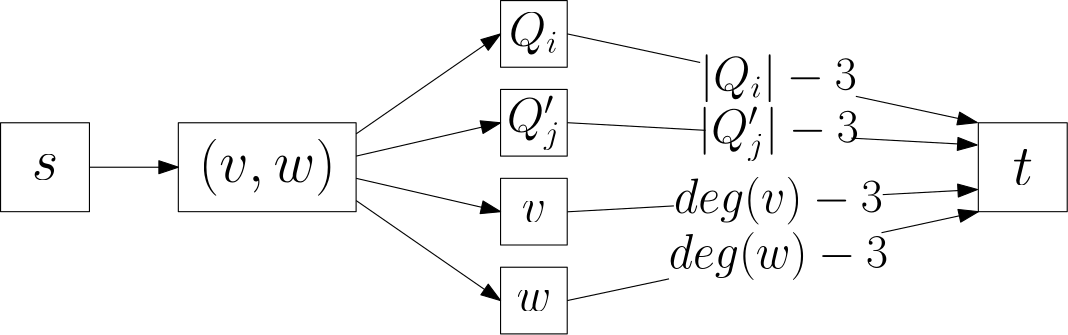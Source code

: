 <?xml version="1.0"?>
<!DOCTYPE ipe SYSTEM "ipe.dtd">
<ipe version="70206" creator="Ipe 7.2.7">
<info created="D:20190527180651" modified="D:20190625191943"/>
<ipestyle name="basic">
<symbol name="arrow/arc(spx)">
<path stroke="sym-stroke" fill="sym-stroke" pen="sym-pen">
0 0 m
-1 0.333 l
-1 -0.333 l
h
</path>
</symbol>
<symbol name="arrow/farc(spx)">
<path stroke="sym-stroke" fill="white" pen="sym-pen">
0 0 m
-1 0.333 l
-1 -0.333 l
h
</path>
</symbol>
<symbol name="arrow/ptarc(spx)">
<path stroke="sym-stroke" fill="sym-stroke" pen="sym-pen">
0 0 m
-1 0.333 l
-0.8 0 l
-1 -0.333 l
h
</path>
</symbol>
<symbol name="arrow/fptarc(spx)">
<path stroke="sym-stroke" fill="white" pen="sym-pen">
0 0 m
-1 0.333 l
-0.8 0 l
-1 -0.333 l
h
</path>
</symbol>
<symbol name="mark/circle(sx)" transformations="translations">
<path fill="sym-stroke">
0.6 0 0 0.6 0 0 e
0.4 0 0 0.4 0 0 e
</path>
</symbol>
<symbol name="mark/disk(sx)" transformations="translations">
<path fill="sym-stroke">
0.6 0 0 0.6 0 0 e
</path>
</symbol>
<symbol name="mark/fdisk(sfx)" transformations="translations">
<group>
<path fill="sym-fill">
0.5 0 0 0.5 0 0 e
</path>
<path fill="sym-stroke" fillrule="eofill">
0.6 0 0 0.6 0 0 e
0.4 0 0 0.4 0 0 e
</path>
</group>
</symbol>
<symbol name="mark/box(sx)" transformations="translations">
<path fill="sym-stroke" fillrule="eofill">
-0.6 -0.6 m
0.6 -0.6 l
0.6 0.6 l
-0.6 0.6 l
h
-0.4 -0.4 m
0.4 -0.4 l
0.4 0.4 l
-0.4 0.4 l
h
</path>
</symbol>
<symbol name="mark/square(sx)" transformations="translations">
<path fill="sym-stroke">
-0.6 -0.6 m
0.6 -0.6 l
0.6 0.6 l
-0.6 0.6 l
h
</path>
</symbol>
<symbol name="mark/fsquare(sfx)" transformations="translations">
<group>
<path fill="sym-fill">
-0.5 -0.5 m
0.5 -0.5 l
0.5 0.5 l
-0.5 0.5 l
h
</path>
<path fill="sym-stroke" fillrule="eofill">
-0.6 -0.6 m
0.6 -0.6 l
0.6 0.6 l
-0.6 0.6 l
h
-0.4 -0.4 m
0.4 -0.4 l
0.4 0.4 l
-0.4 0.4 l
h
</path>
</group>
</symbol>
<symbol name="mark/cross(sx)" transformations="translations">
<group>
<path fill="sym-stroke">
-0.43 -0.57 m
0.57 0.43 l
0.43 0.57 l
-0.57 -0.43 l
h
</path>
<path fill="sym-stroke">
-0.43 0.57 m
0.57 -0.43 l
0.43 -0.57 l
-0.57 0.43 l
h
</path>
</group>
</symbol>
<symbol name="arrow/fnormal(spx)">
<path stroke="sym-stroke" fill="white" pen="sym-pen">
0 0 m
-1 0.333 l
-1 -0.333 l
h
</path>
</symbol>
<symbol name="arrow/pointed(spx)">
<path stroke="sym-stroke" fill="sym-stroke" pen="sym-pen">
0 0 m
-1 0.333 l
-0.8 0 l
-1 -0.333 l
h
</path>
</symbol>
<symbol name="arrow/fpointed(spx)">
<path stroke="sym-stroke" fill="white" pen="sym-pen">
0 0 m
-1 0.333 l
-0.8 0 l
-1 -0.333 l
h
</path>
</symbol>
<symbol name="arrow/linear(spx)">
<path stroke="sym-stroke" pen="sym-pen">
-1 0.333 m
0 0 l
-1 -0.333 l
</path>
</symbol>
<symbol name="arrow/fdouble(spx)">
<path stroke="sym-stroke" fill="white" pen="sym-pen">
0 0 m
-1 0.333 l
-1 -0.333 l
h
-1 0 m
-2 0.333 l
-2 -0.333 l
h
</path>
</symbol>
<symbol name="arrow/double(spx)">
<path stroke="sym-stroke" fill="sym-stroke" pen="sym-pen">
0 0 m
-1 0.333 l
-1 -0.333 l
h
-1 0 m
-2 0.333 l
-2 -0.333 l
h
</path>
</symbol>
<pen name="heavier" value="0.8"/>
<pen name="fat" value="1.2"/>
<pen name="ultrafat" value="2"/>
<symbolsize name="large" value="5"/>
<symbolsize name="small" value="2"/>
<symbolsize name="tiny" value="1.1"/>
<arrowsize name="large" value="10"/>
<arrowsize name="small" value="5"/>
<arrowsize name="tiny" value="3"/>
<color name="red" value="1 0 0"/>
<color name="green" value="0 1 0"/>
<color name="blue" value="0 0 1"/>
<color name="yellow" value="1 1 0"/>
<color name="orange" value="1 0.647 0"/>
<color name="gold" value="1 0.843 0"/>
<color name="purple" value="0.627 0.125 0.941"/>
<color name="gray" value="0.745"/>
<color name="brown" value="0.647 0.165 0.165"/>
<color name="navy" value="0 0 0.502"/>
<color name="pink" value="1 0.753 0.796"/>
<color name="seagreen" value="0.18 0.545 0.341"/>
<color name="turquoise" value="0.251 0.878 0.816"/>
<color name="violet" value="0.933 0.51 0.933"/>
<color name="darkblue" value="0 0 0.545"/>
<color name="darkcyan" value="0 0.545 0.545"/>
<color name="darkgray" value="0.663"/>
<color name="darkgreen" value="0 0.392 0"/>
<color name="darkmagenta" value="0.545 0 0.545"/>
<color name="darkorange" value="1 0.549 0"/>
<color name="darkred" value="0.545 0 0"/>
<color name="lightblue" value="0.678 0.847 0.902"/>
<color name="lightcyan" value="0.878 1 1"/>
<color name="lightgray" value="0.827"/>
<color name="lightgreen" value="0.565 0.933 0.565"/>
<color name="lightyellow" value="1 1 0.878"/>
<dashstyle name="dashed" value="[4] 0"/>
<dashstyle name="dotted" value="[1 3] 0"/>
<dashstyle name="dash dotted" value="[4 2 1 2] 0"/>
<dashstyle name="dash dot dotted" value="[4 2 1 2 1 2] 0"/>
<textsize name="large" value="\large"/>
<textsize name="Large" value="\Large"/>
<textsize name="LARGE" value="\LARGE"/>
<textsize name="huge" value="\huge"/>
<textsize name="Huge" value="\Huge"/>
<textsize name="small" value="\small"/>
<textsize name="footnote" value="\footnotesize"/>
<textsize name="tiny" value="\tiny"/>
<textstyle name="center" begin="\begin{center}" end="\end{center}"/>
<textstyle name="itemize" begin="\begin{itemize}" end="\end{itemize}"/>
<textstyle name="item" begin="\begin{itemize}\item{}" end="\end{itemize}"/>
<gridsize name="4 pts" value="4"/>
<gridsize name="8 pts (~3 mm)" value="8"/>
<gridsize name="16 pts (~6 mm)" value="16"/>
<gridsize name="32 pts (~12 mm)" value="32"/>
<gridsize name="10 pts (~3.5 mm)" value="10"/>
<gridsize name="20 pts (~7 mm)" value="20"/>
<gridsize name="14 pts (~5 mm)" value="14"/>
<gridsize name="28 pts (~10 mm)" value="28"/>
<gridsize name="56 pts (~20 mm)" value="56"/>
<anglesize name="90 deg" value="90"/>
<anglesize name="60 deg" value="60"/>
<anglesize name="45 deg" value="45"/>
<anglesize name="30 deg" value="30"/>
<anglesize name="22.5 deg" value="22.5"/>
<opacity name="10%" value="0.1"/>
<opacity name="30%" value="0.3"/>
<opacity name="50%" value="0.5"/>
<opacity name="75%" value="0.75"/>
<tiling name="falling" angle="-60" step="4" width="1"/>
<tiling name="rising" angle="30" step="4" width="1"/>
</ipestyle>
<page>
<layer name="alpha"/>
<view layers="alpha" active="alpha"/>
<text layer="alpha" matrix="1 0 0 1 16 0" transformations="translations" pos="208 672" stroke="black" type="label" width="49.239" height="15.477" depth="5.15" halign="center" valign="center" size="huge" style="math">(v,w)</text>
<text matrix="1 0 0 1 -8 16" transformations="translations" pos="328 704" stroke="black" type="label" width="17.842" height="11.761" depth="3.35" halign="center" valign="center" size="LARGE" style="math">Q_i</text>
<text matrix="1 0 0 1 -8 0" transformations="translations" pos="328 688" stroke="black" type="label" width="19.364" height="12.89" depth="6.58" halign="center" valign="center" size="LARGE" style="math">Q&apos;_j</text>
<text matrix="1 0 0 1 -8 -16" transformations="translations" pos="328 672" stroke="black" type="label" width="8.767" height="7.412" depth="0" halign="center" valign="center" size="LARGE" style="math">v</text>
<text matrix="1 0 0 1 -8 -32" transformations="translations" pos="328 656" stroke="black" type="label" width="12.513" height="7.412" depth="0" halign="center" valign="center" size="LARGE" style="math">w</text>
<path stroke="black">
192 688 m
192 656 l
256 656 l
256 688 l
h
</path>
<path stroke="black">
308 732 m
308 708 l
332 708 l
332 732 l
h
</path>
<path stroke="black">
308 700 m
308 676 l
332 676 l
332 700 l
h
</path>
<path stroke="black">
308 668 m
308 644 l
332 644 l
332 668 l
h
</path>
<path stroke="black">
308 636 m
308 612 l
332 612 l
332 636 l
h
</path>
<text matrix="1 0 0 1 8 0" transformations="translations" pos="400 704" stroke="black" type="label" width="56.343" height="12.915" depth="4.3" halign="center" valign="center" size="LARGE" style="math">|Q_i|-3</text>
<text matrix="1 0 0 1 8 0" transformations="translations" pos="400 684" stroke="black" type="label" width="57.865" height="12.912" depth="6.58" halign="center" valign="center" size="LARGE" style="math">|Q&apos;_j|-3</text>
<text matrix="1 0 0 1 8 4" transformations="translations" pos="400 656" stroke="black" type="label" width="75.157" height="12.896" depth="4.29" halign="center" valign="center" size="LARGE" style="math">deg(v)-3</text>
<text matrix="1 0 0 1 4 8" transformations="translations" pos="404 632" stroke="black" type="label" width="78.903" height="12.896" depth="4.29" halign="center" valign="center" size="LARGE" style="math">deg(w)-3</text>
<path stroke="black">
332 720 m
379.856 709.692 l
</path>
<path stroke="black" arrow="normal/normal">
435.902 697.519 m
479.617 688.066 l
</path>
<path stroke="black">
381.778 685.279 m
332.033 688.03 l
</path>
<path stroke="black" arrow="normal/normal">
434.247 682.474 m
479.545 680.005 l
</path>
<path stroke="black">
332.054 655.954 m
370.4 658.074 l
</path>
<path stroke="black" arrow="normal/normal">
445.586 662.138 m
479.665 663.975 l
</path>
<path stroke="black">
332 624 m
368.649 631.81 l
</path>
<path stroke="black" arrow="normal/normal">
445.138 648.43 m
480 656 l
</path>
<path stroke="black" arrow="normal/normal">
256 684 m
308 720 l
</path>
<path stroke="black" arrow="normal/normal">
256 676 m
308 688 l
</path>
<path stroke="black" arrow="normal/normal">
256 668 m
308 656 l
</path>
<path stroke="black" arrow="normal/normal">
256 660 m
308 624 l
</path>
<path stroke="black" arrow="normal/normal">
160 672 m
192 672 l
</path>
<path stroke="black">
480 688 m
480 656 l
512 656 l
512 688 l
h
</path>
<path stroke="black">
160 688 m
160 656 l
128 656 l
128 688 l
h
</path>
<text matrix="1 0 0 1 -64 0" transformations="translations" pos="208 672" stroke="black" type="label" width="9.53" height="8.896" depth="0" halign="center" valign="center" size="huge" style="math">s</text>
<text matrix="1 0 0 1 288 0" transformations="translations" pos="208 672" stroke="black" type="label" width="7.306" height="12.709" depth="0" halign="center" valign="center" size="huge" style="math">t</text>
</page>
</ipe>

